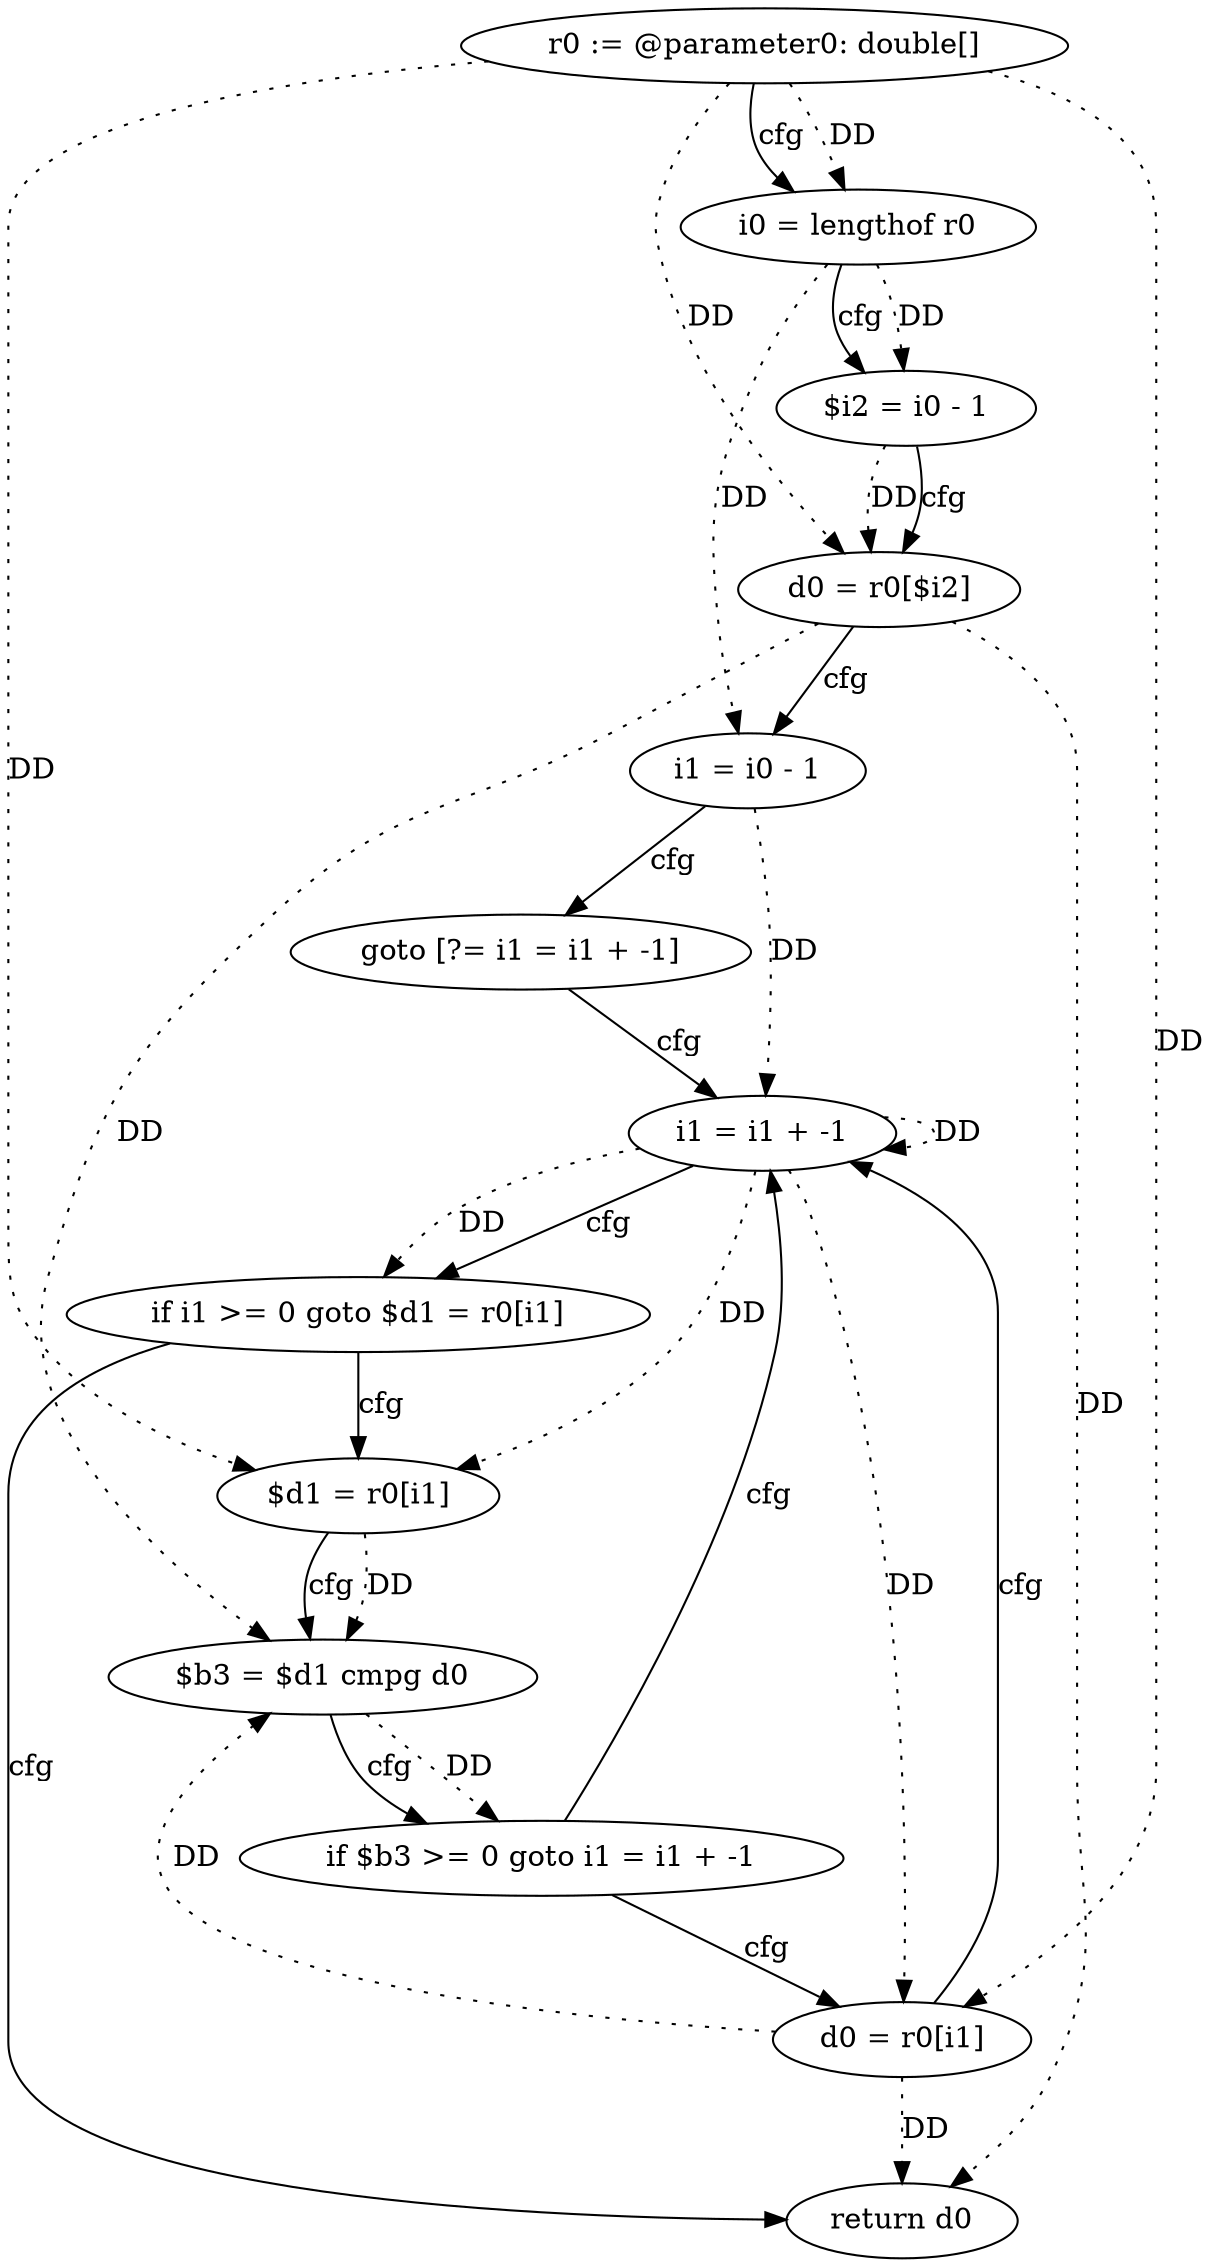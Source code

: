 digraph "min" {
    "0" [label="r0 := @parameter0: double[]",];
    "1" [label="i0 = lengthof r0",];
    "2" [label="$i2 = i0 - 1",];
    "3" [label="d0 = r0[$i2]",];
    "4" [label="i1 = i0 - 1",];
    "5" [label="goto [?= i1 = i1 + -1]",];
    "6" [label="$d1 = r0[i1]",];
    "7" [label="$b3 = $d1 cmpg d0",];
    "8" [label="if $b3 >= 0 goto i1 = i1 + -1",];
    "9" [label="d0 = r0[i1]",];
    "10" [label="i1 = i1 + -1",];
    "11" [label="if i1 >= 0 goto $d1 = r0[i1]",];
    "12" [label="return d0",];
    "0"->"1" [label="DD",style=dotted,];
    "0"->"3" [label="DD",style=dotted,];
    "0"->"6" [label="DD",style=dotted,];
    "0"->"9" [label="DD",style=dotted,];
    "1"->"2" [label="DD",style=dotted,];
    "1"->"4" [label="DD",style=dotted,];
    "2"->"3" [label="DD",style=dotted,];
    "3"->"7" [label="DD",style=dotted,];
    "3"->"12" [label="DD",style=dotted,];
    "4"->"10" [label="DD",style=dotted,];
    "6"->"7" [label="DD",style=dotted,];
    "7"->"8" [label="DD",style=dotted,];
    "9"->"7" [label="DD",style=dotted,];
    "9"->"12" [label="DD",style=dotted,];
    "10"->"6" [label="DD",style=dotted,];
    "10"->"9" [label="DD",style=dotted,];
    "10"->"10" [label="DD",style=dotted,];
    "10"->"11" [label="DD",style=dotted,];
    "0"->"1" [label="cfg",];
    "1"->"2" [label="cfg",];
    "2"->"3" [label="cfg",];
    "3"->"4" [label="cfg",];
    "4"->"5" [label="cfg",];
    "5"->"10" [label="cfg",];
    "6"->"7" [label="cfg",];
    "7"->"8" [label="cfg",];
    "8"->"9" [label="cfg",];
    "8"->"10" [label="cfg",];
    "9"->"10" [label="cfg",];
    "10"->"11" [label="cfg",];
    "11"->"12" [label="cfg",];
    "11"->"6" [label="cfg",];
}
